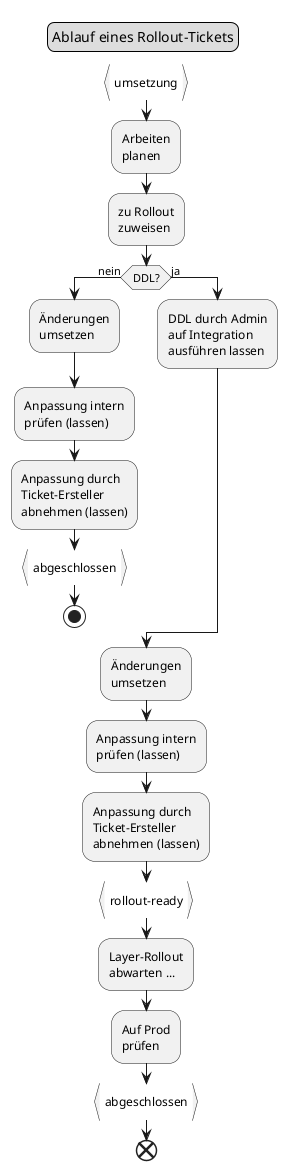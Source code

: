 @startuml
legend top
	Ablauf eines Rollout-Tickets
end legend
|AGI-Mitarbeiter|

:umsetzung}

:Arbeiten
planen;

:zu Rollout
zuweisen;

if (DDL?) then (nein)
  :Änderungen
  umsetzen;
  :Anpassung intern
  prüfen (lassen);
  :Anpassung durch
  Ticket-Ersteller
  abnehmen (lassen);
  :abgeschlossen}
  stop
else (ja)
  :DDL durch Admin
  auf Integration
  ausführen lassen;

endif

:Änderungen
umsetzen;

:Anpassung intern
prüfen (lassen);
:Anpassung durch
Ticket-Ersteller
abnehmen (lassen);
:rollout-ready}

:Layer-Rollout
abwarten ...;

:Auf Prod
prüfen;
:abgeschlossen}

end
@enduml